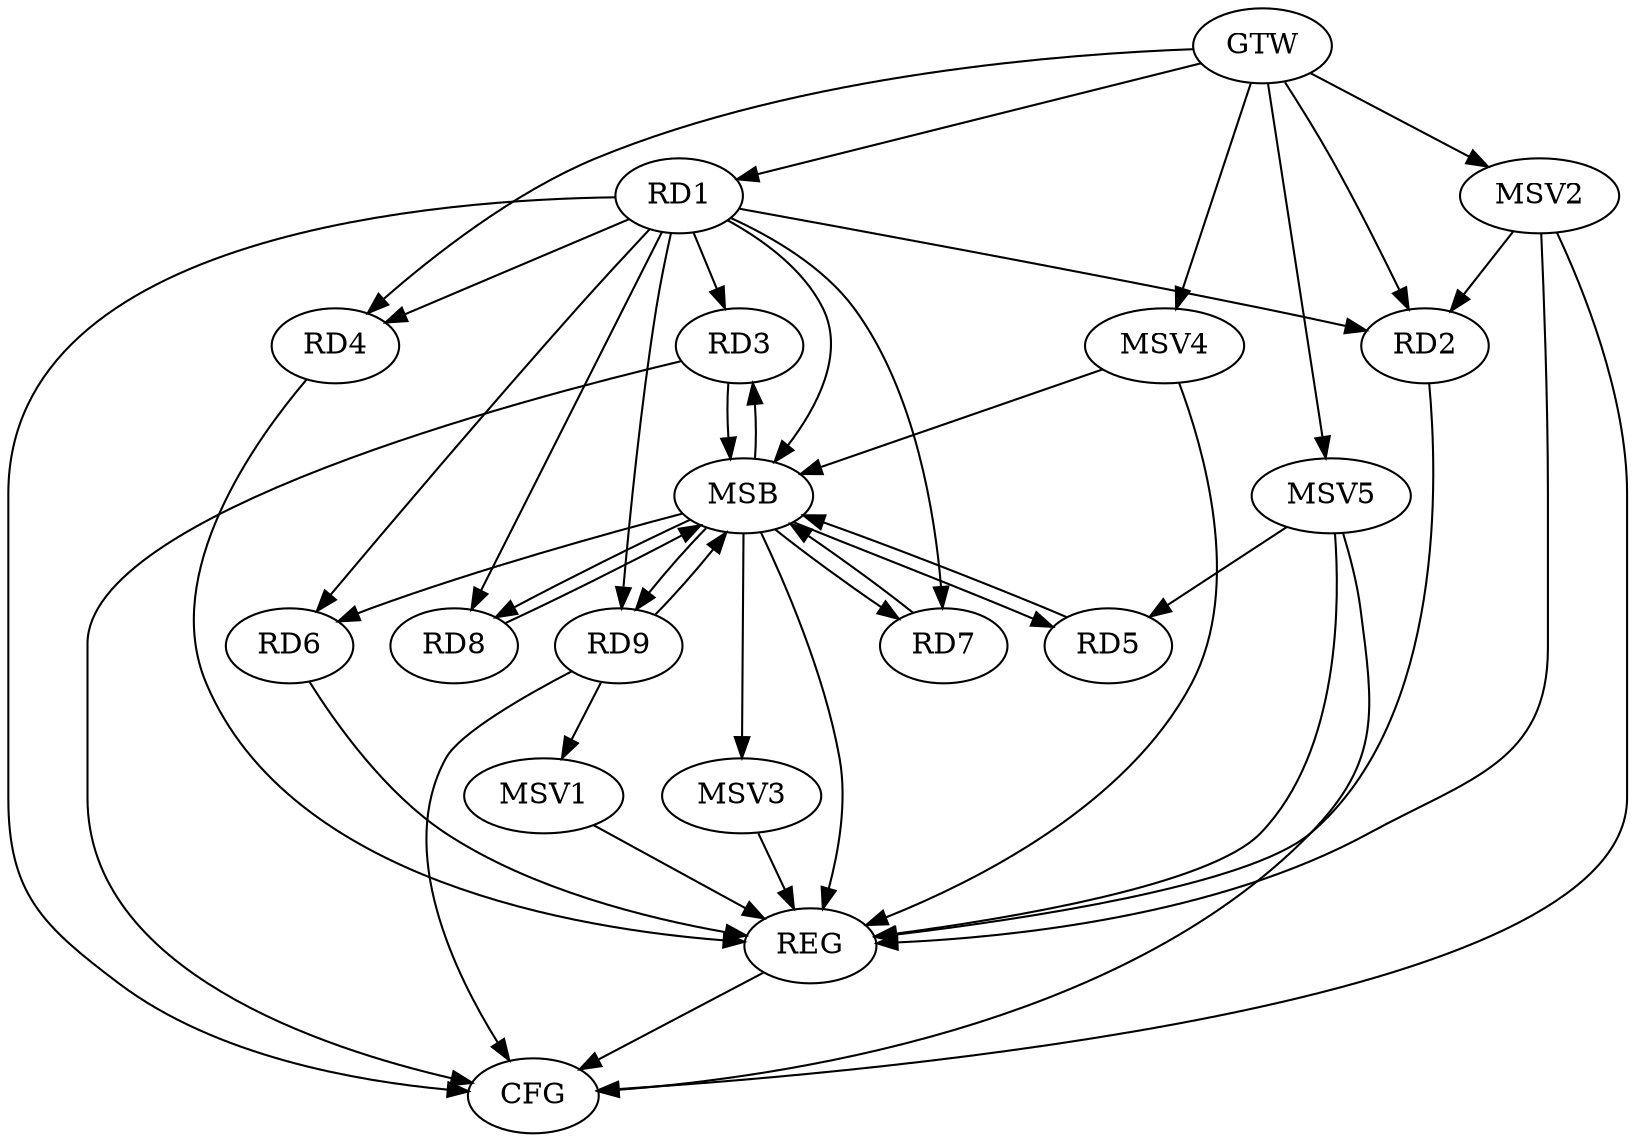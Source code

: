 strict digraph G {
  RD1 [ label="RD1" ];
  RD2 [ label="RD2" ];
  RD3 [ label="RD3" ];
  RD4 [ label="RD4" ];
  RD5 [ label="RD5" ];
  RD6 [ label="RD6" ];
  RD7 [ label="RD7" ];
  RD8 [ label="RD8" ];
  RD9 [ label="RD9" ];
  GTW [ label="GTW" ];
  REG [ label="REG" ];
  MSB [ label="MSB" ];
  CFG [ label="CFG" ];
  MSV1 [ label="MSV1" ];
  MSV2 [ label="MSV2" ];
  MSV3 [ label="MSV3" ];
  MSV4 [ label="MSV4" ];
  MSV5 [ label="MSV5" ];
  GTW -> RD1;
  GTW -> RD2;
  GTW -> RD4;
  RD2 -> REG;
  RD4 -> REG;
  RD6 -> REG;
  RD1 -> MSB;
  MSB -> RD3;
  MSB -> RD5;
  MSB -> RD7;
  MSB -> REG;
  RD3 -> MSB;
  MSB -> RD6;
  MSB -> RD8;
  RD5 -> MSB;
  RD7 -> MSB;
  MSB -> RD9;
  RD8 -> MSB;
  RD9 -> MSB;
  RD3 -> CFG;
  RD9 -> CFG;
  RD1 -> CFG;
  REG -> CFG;
  RD1 -> RD9;
  RD1 -> RD2;
  RD1 -> RD3;
  RD1 -> RD8;
  RD1 -> RD6;
  RD1 -> RD7;
  RD1 -> RD4;
  RD9 -> MSV1;
  MSV1 -> REG;
  MSV2 -> RD2;
  GTW -> MSV2;
  MSV2 -> REG;
  MSV2 -> CFG;
  MSB -> MSV3;
  MSV3 -> REG;
  MSV4 -> MSB;
  GTW -> MSV4;
  MSV4 -> REG;
  MSV5 -> RD5;
  GTW -> MSV5;
  MSV5 -> REG;
  MSV5 -> CFG;
}
